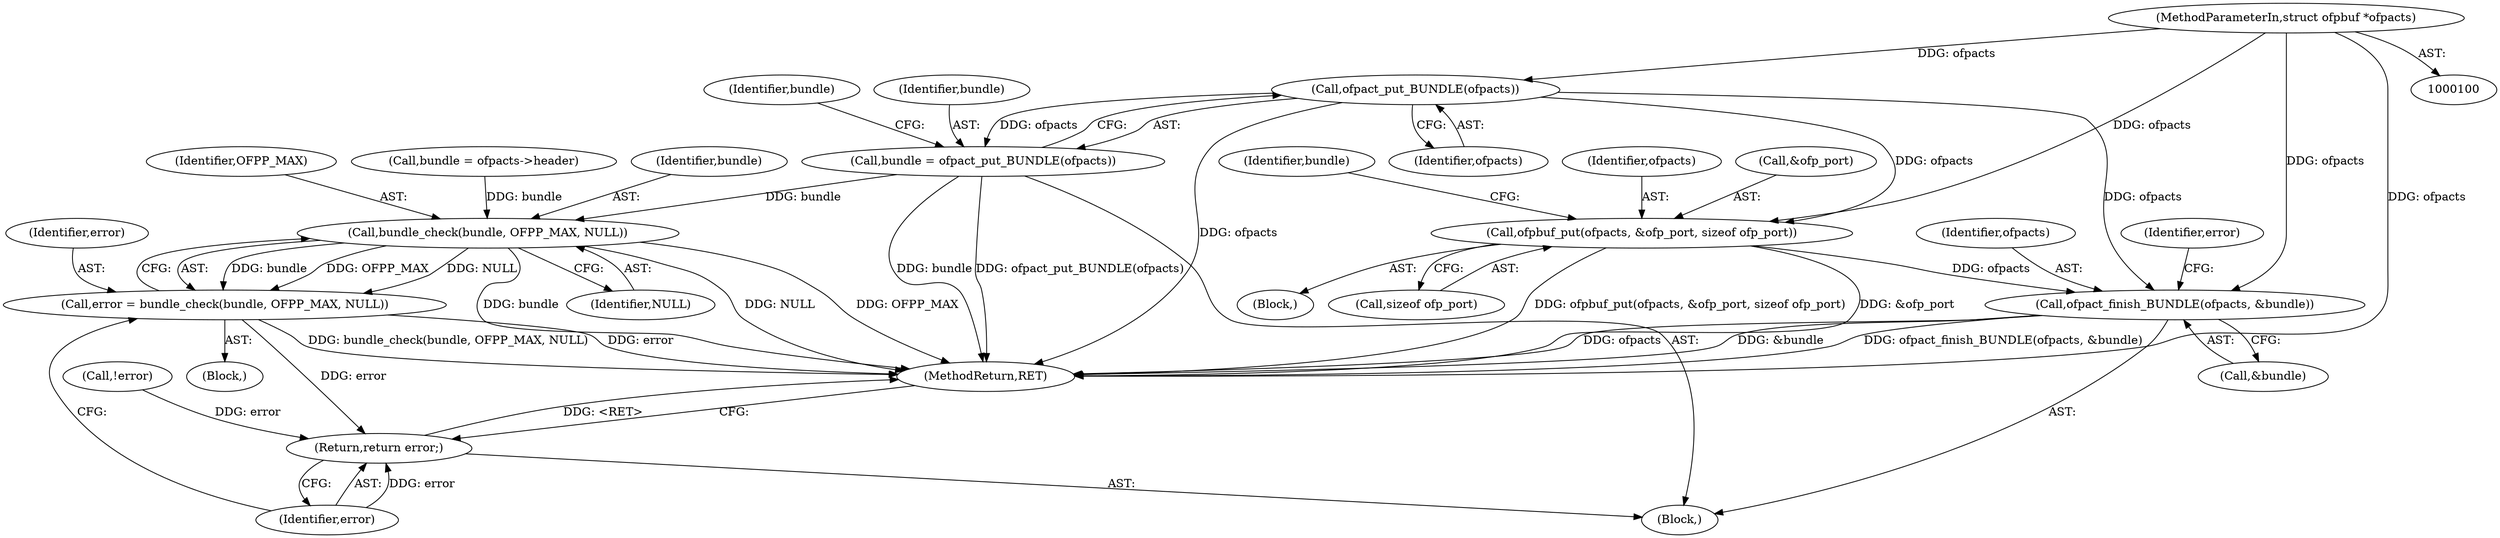 digraph "0_ovs_9237a63c47bd314b807cda0bd2216264e82edbe8@pointer" {
"1000120" [label="(Call,ofpact_put_BUNDLE(ofpacts))"];
"1000105" [label="(MethodParameterIn,struct ofpbuf *ofpacts)"];
"1000118" [label="(Call,bundle = ofpact_put_BUNDLE(ofpacts))"];
"1000407" [label="(Call,bundle_check(bundle, OFPP_MAX, NULL))"];
"1000405" [label="(Call,error = bundle_check(bundle, OFPP_MAX, NULL))"];
"1000411" [label="(Return,return error;)"];
"1000386" [label="(Call,ofpbuf_put(ofpacts, &ofp_port, sizeof ofp_port))"];
"1000397" [label="(Call,ofpact_finish_BUNDLE(ofpacts, &bundle))"];
"1000412" [label="(Identifier,error)"];
"1000393" [label="(Identifier,bundle)"];
"1000387" [label="(Identifier,ofpacts)"];
"1000397" [label="(Call,ofpact_finish_BUNDLE(ofpacts, &bundle))"];
"1000392" [label="(Call,bundle = ofpacts->header)"];
"1000411" [label="(Return,return error;)"];
"1000390" [label="(Call,sizeof ofp_port)"];
"1000399" [label="(Call,&bundle)"];
"1000403" [label="(Identifier,error)"];
"1000408" [label="(Identifier,bundle)"];
"1000404" [label="(Block,)"];
"1000405" [label="(Call,error = bundle_check(bundle, OFPP_MAX, NULL))"];
"1000119" [label="(Identifier,bundle)"];
"1000121" [label="(Identifier,ofpacts)"];
"1000413" [label="(MethodReturn,RET)"];
"1000409" [label="(Identifier,OFPP_MAX)"];
"1000124" [label="(Identifier,bundle)"];
"1000118" [label="(Call,bundle = ofpact_put_BUNDLE(ofpacts))"];
"1000406" [label="(Identifier,error)"];
"1000402" [label="(Call,!error)"];
"1000386" [label="(Call,ofpbuf_put(ofpacts, &ofp_port, sizeof ofp_port))"];
"1000407" [label="(Call,bundle_check(bundle, OFPP_MAX, NULL))"];
"1000398" [label="(Identifier,ofpacts)"];
"1000410" [label="(Identifier,NULL)"];
"1000120" [label="(Call,ofpact_put_BUNDLE(ofpacts))"];
"1000388" [label="(Call,&ofp_port)"];
"1000373" [label="(Block,)"];
"1000105" [label="(MethodParameterIn,struct ofpbuf *ofpacts)"];
"1000106" [label="(Block,)"];
"1000120" -> "1000118"  [label="AST: "];
"1000120" -> "1000121"  [label="CFG: "];
"1000121" -> "1000120"  [label="AST: "];
"1000118" -> "1000120"  [label="CFG: "];
"1000120" -> "1000413"  [label="DDG: ofpacts"];
"1000120" -> "1000118"  [label="DDG: ofpacts"];
"1000105" -> "1000120"  [label="DDG: ofpacts"];
"1000120" -> "1000386"  [label="DDG: ofpacts"];
"1000120" -> "1000397"  [label="DDG: ofpacts"];
"1000105" -> "1000100"  [label="AST: "];
"1000105" -> "1000413"  [label="DDG: ofpacts"];
"1000105" -> "1000386"  [label="DDG: ofpacts"];
"1000105" -> "1000397"  [label="DDG: ofpacts"];
"1000118" -> "1000106"  [label="AST: "];
"1000119" -> "1000118"  [label="AST: "];
"1000124" -> "1000118"  [label="CFG: "];
"1000118" -> "1000413"  [label="DDG: ofpact_put_BUNDLE(ofpacts)"];
"1000118" -> "1000413"  [label="DDG: bundle"];
"1000118" -> "1000407"  [label="DDG: bundle"];
"1000407" -> "1000405"  [label="AST: "];
"1000407" -> "1000410"  [label="CFG: "];
"1000408" -> "1000407"  [label="AST: "];
"1000409" -> "1000407"  [label="AST: "];
"1000410" -> "1000407"  [label="AST: "];
"1000405" -> "1000407"  [label="CFG: "];
"1000407" -> "1000413"  [label="DDG: OFPP_MAX"];
"1000407" -> "1000413"  [label="DDG: bundle"];
"1000407" -> "1000413"  [label="DDG: NULL"];
"1000407" -> "1000405"  [label="DDG: bundle"];
"1000407" -> "1000405"  [label="DDG: OFPP_MAX"];
"1000407" -> "1000405"  [label="DDG: NULL"];
"1000392" -> "1000407"  [label="DDG: bundle"];
"1000405" -> "1000404"  [label="AST: "];
"1000406" -> "1000405"  [label="AST: "];
"1000412" -> "1000405"  [label="CFG: "];
"1000405" -> "1000413"  [label="DDG: bundle_check(bundle, OFPP_MAX, NULL)"];
"1000405" -> "1000413"  [label="DDG: error"];
"1000405" -> "1000411"  [label="DDG: error"];
"1000411" -> "1000106"  [label="AST: "];
"1000411" -> "1000412"  [label="CFG: "];
"1000412" -> "1000411"  [label="AST: "];
"1000413" -> "1000411"  [label="CFG: "];
"1000411" -> "1000413"  [label="DDG: <RET>"];
"1000412" -> "1000411"  [label="DDG: error"];
"1000402" -> "1000411"  [label="DDG: error"];
"1000386" -> "1000373"  [label="AST: "];
"1000386" -> "1000390"  [label="CFG: "];
"1000387" -> "1000386"  [label="AST: "];
"1000388" -> "1000386"  [label="AST: "];
"1000390" -> "1000386"  [label="AST: "];
"1000393" -> "1000386"  [label="CFG: "];
"1000386" -> "1000413"  [label="DDG: &ofp_port"];
"1000386" -> "1000413"  [label="DDG: ofpbuf_put(ofpacts, &ofp_port, sizeof ofp_port)"];
"1000386" -> "1000397"  [label="DDG: ofpacts"];
"1000397" -> "1000106"  [label="AST: "];
"1000397" -> "1000399"  [label="CFG: "];
"1000398" -> "1000397"  [label="AST: "];
"1000399" -> "1000397"  [label="AST: "];
"1000403" -> "1000397"  [label="CFG: "];
"1000397" -> "1000413"  [label="DDG: ofpact_finish_BUNDLE(ofpacts, &bundle)"];
"1000397" -> "1000413"  [label="DDG: ofpacts"];
"1000397" -> "1000413"  [label="DDG: &bundle"];
}
